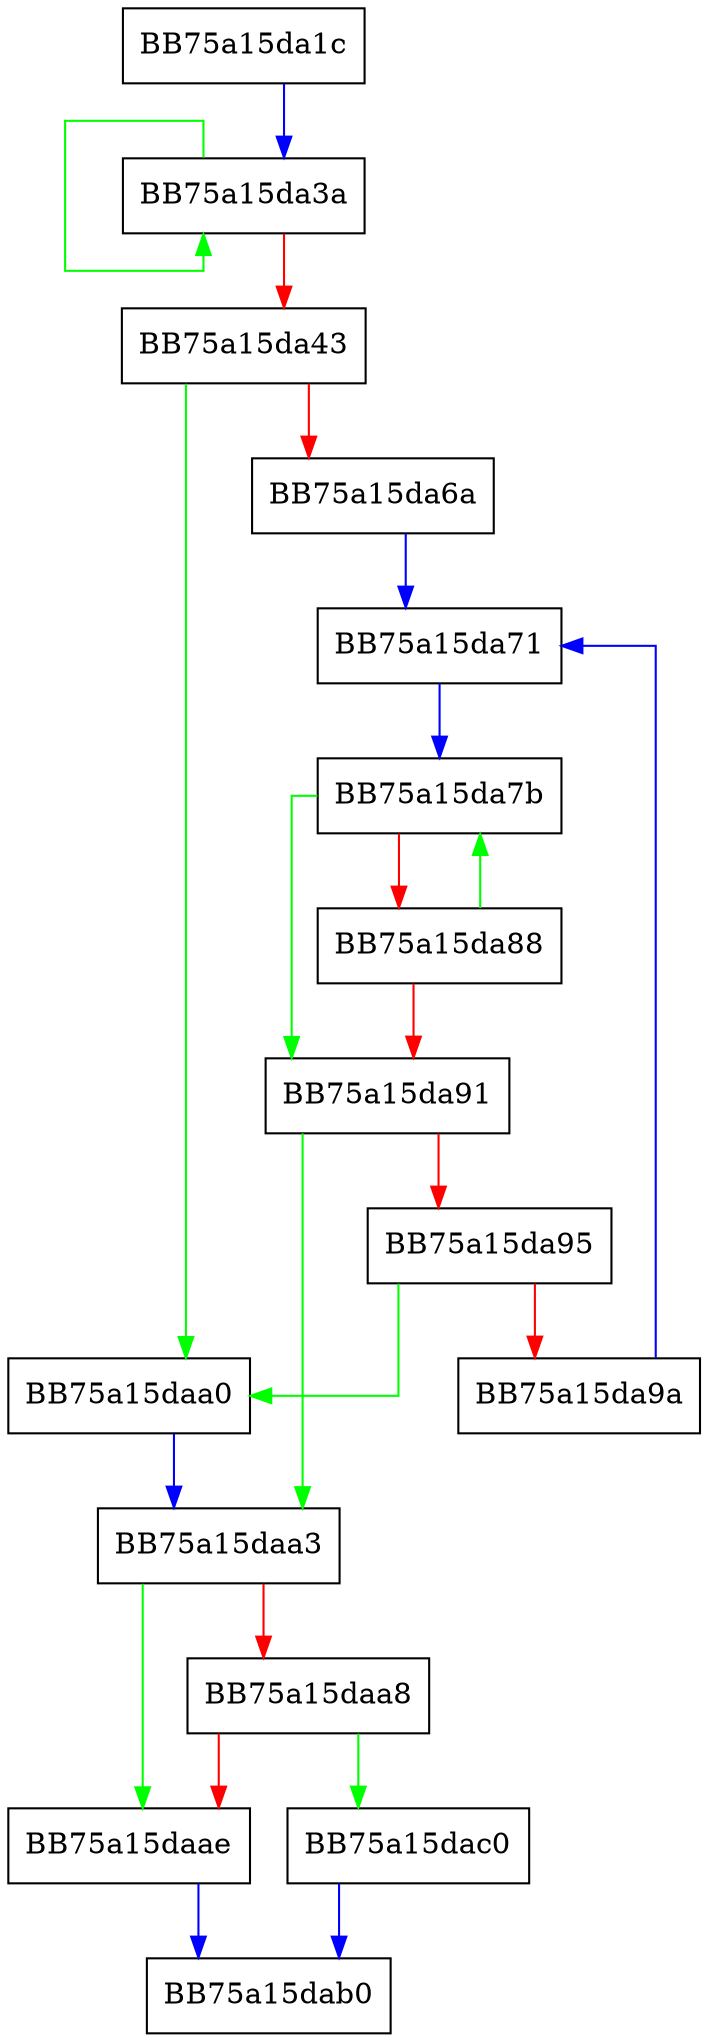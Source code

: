 digraph LookupValue {
  node [shape="box"];
  graph [splines=ortho];
  BB75a15da1c -> BB75a15da3a [color="blue"];
  BB75a15da3a -> BB75a15da3a [color="green"];
  BB75a15da3a -> BB75a15da43 [color="red"];
  BB75a15da43 -> BB75a15daa0 [color="green"];
  BB75a15da43 -> BB75a15da6a [color="red"];
  BB75a15da6a -> BB75a15da71 [color="blue"];
  BB75a15da71 -> BB75a15da7b [color="blue"];
  BB75a15da7b -> BB75a15da91 [color="green"];
  BB75a15da7b -> BB75a15da88 [color="red"];
  BB75a15da88 -> BB75a15da7b [color="green"];
  BB75a15da88 -> BB75a15da91 [color="red"];
  BB75a15da91 -> BB75a15daa3 [color="green"];
  BB75a15da91 -> BB75a15da95 [color="red"];
  BB75a15da95 -> BB75a15daa0 [color="green"];
  BB75a15da95 -> BB75a15da9a [color="red"];
  BB75a15da9a -> BB75a15da71 [color="blue"];
  BB75a15daa0 -> BB75a15daa3 [color="blue"];
  BB75a15daa3 -> BB75a15daae [color="green"];
  BB75a15daa3 -> BB75a15daa8 [color="red"];
  BB75a15daa8 -> BB75a15dac0 [color="green"];
  BB75a15daa8 -> BB75a15daae [color="red"];
  BB75a15daae -> BB75a15dab0 [color="blue"];
  BB75a15dac0 -> BB75a15dab0 [color="blue"];
}